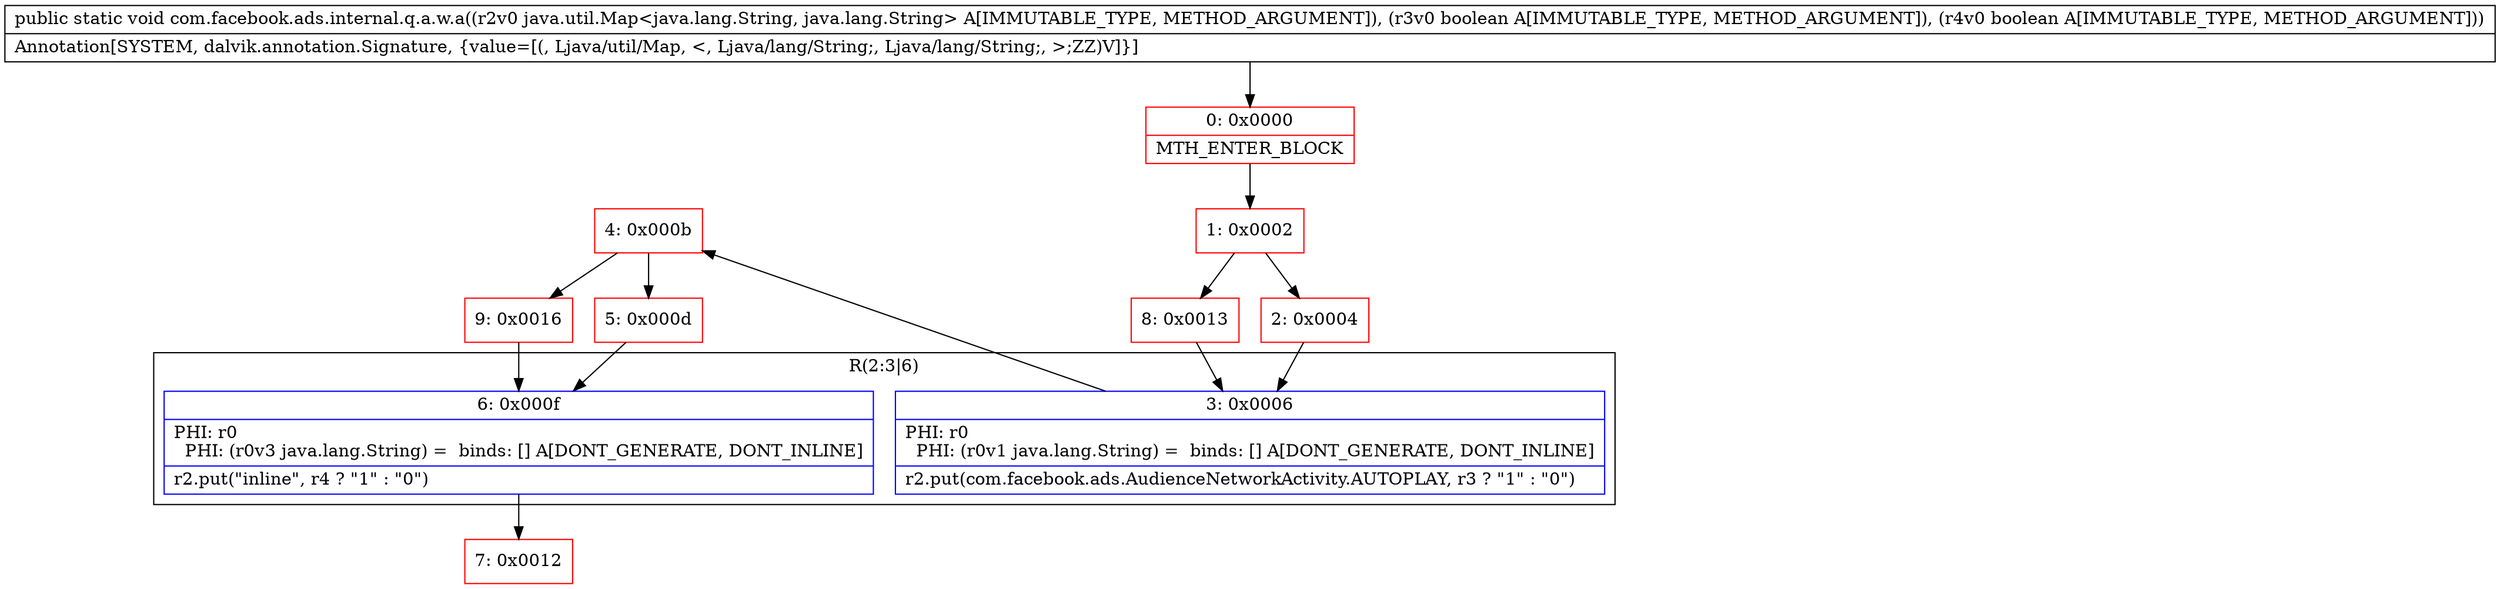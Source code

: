 digraph "CFG forcom.facebook.ads.internal.q.a.w.a(Ljava\/util\/Map;ZZ)V" {
subgraph cluster_Region_299061531 {
label = "R(2:3|6)";
node [shape=record,color=blue];
Node_3 [shape=record,label="{3\:\ 0x0006|PHI: r0 \l  PHI: (r0v1 java.lang.String) =  binds: [] A[DONT_GENERATE, DONT_INLINE]\l|r2.put(com.facebook.ads.AudienceNetworkActivity.AUTOPLAY, r3 ? \"1\" : \"0\")\l}"];
Node_6 [shape=record,label="{6\:\ 0x000f|PHI: r0 \l  PHI: (r0v3 java.lang.String) =  binds: [] A[DONT_GENERATE, DONT_INLINE]\l|r2.put(\"inline\", r4 ? \"1\" : \"0\")\l}"];
}
Node_0 [shape=record,color=red,label="{0\:\ 0x0000|MTH_ENTER_BLOCK\l}"];
Node_1 [shape=record,color=red,label="{1\:\ 0x0002}"];
Node_2 [shape=record,color=red,label="{2\:\ 0x0004}"];
Node_4 [shape=record,color=red,label="{4\:\ 0x000b}"];
Node_5 [shape=record,color=red,label="{5\:\ 0x000d}"];
Node_7 [shape=record,color=red,label="{7\:\ 0x0012}"];
Node_8 [shape=record,color=red,label="{8\:\ 0x0013}"];
Node_9 [shape=record,color=red,label="{9\:\ 0x0016}"];
MethodNode[shape=record,label="{public static void com.facebook.ads.internal.q.a.w.a((r2v0 java.util.Map\<java.lang.String, java.lang.String\> A[IMMUTABLE_TYPE, METHOD_ARGUMENT]), (r3v0 boolean A[IMMUTABLE_TYPE, METHOD_ARGUMENT]), (r4v0 boolean A[IMMUTABLE_TYPE, METHOD_ARGUMENT]))  | Annotation[SYSTEM, dalvik.annotation.Signature, \{value=[(, Ljava\/util\/Map, \<, Ljava\/lang\/String;, Ljava\/lang\/String;, \>;ZZ)V]\}]\l}"];
MethodNode -> Node_0;
Node_3 -> Node_4;
Node_6 -> Node_7;
Node_0 -> Node_1;
Node_1 -> Node_2;
Node_1 -> Node_8;
Node_2 -> Node_3;
Node_4 -> Node_5;
Node_4 -> Node_9;
Node_5 -> Node_6;
Node_8 -> Node_3;
Node_9 -> Node_6;
}

